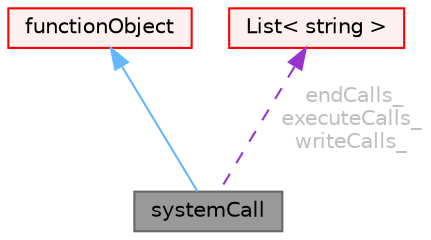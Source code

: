 digraph "systemCall"
{
 // LATEX_PDF_SIZE
  bgcolor="transparent";
  edge [fontname=Helvetica,fontsize=10,labelfontname=Helvetica,labelfontsize=10];
  node [fontname=Helvetica,fontsize=10,shape=box,height=0.2,width=0.4];
  Node1 [id="Node000001",label="systemCall",height=0.2,width=0.4,color="gray40", fillcolor="grey60", style="filled", fontcolor="black",tooltip="Executes system calls, entered in the form of string lists."];
  Node2 -> Node1 [id="edge1_Node000001_Node000002",dir="back",color="steelblue1",style="solid",tooltip=" "];
  Node2 [id="Node000002",label="functionObject",height=0.2,width=0.4,color="red", fillcolor="#FFF0F0", style="filled",URL="$classFoam_1_1functionObject.html",tooltip="Abstract base-class for Time/database function objects."];
  Node6 -> Node1 [id="edge2_Node000001_Node000006",dir="back",color="darkorchid3",style="dashed",tooltip=" ",label=" endCalls_\nexecuteCalls_\nwriteCalls_",fontcolor="grey" ];
  Node6 [id="Node000006",label="List\< string \>",height=0.2,width=0.4,color="red", fillcolor="#FFF0F0", style="filled",URL="$classFoam_1_1List.html",tooltip=" "];
}
